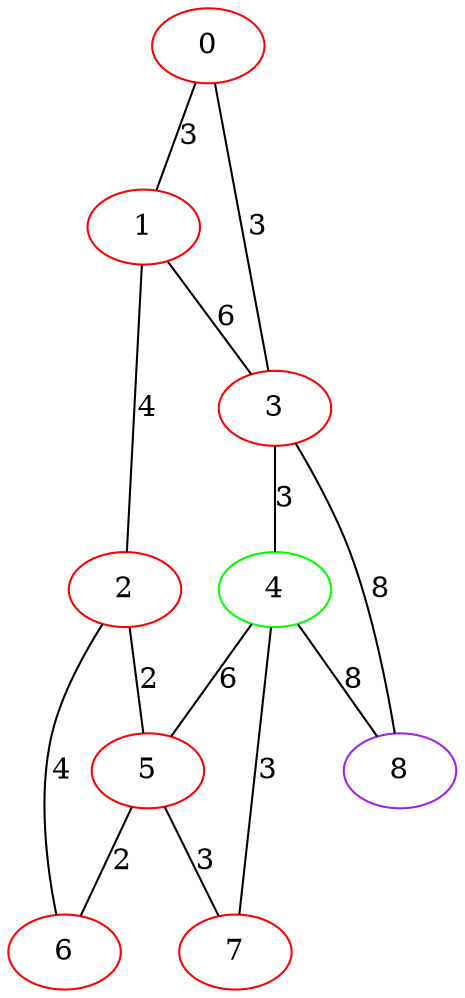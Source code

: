 graph "" {
0 [color=red, weight=1];
1 [color=red, weight=1];
2 [color=red, weight=1];
3 [color=red, weight=1];
4 [color=green, weight=2];
5 [color=red, weight=1];
6 [color=red, weight=1];
7 [color=red, weight=1];
8 [color=purple, weight=4];
0 -- 1  [key=0, label=3];
0 -- 3  [key=0, label=3];
1 -- 2  [key=0, label=4];
1 -- 3  [key=0, label=6];
2 -- 5  [key=0, label=2];
2 -- 6  [key=0, label=4];
3 -- 4  [key=0, label=3];
3 -- 8  [key=0, label=8];
4 -- 8  [key=0, label=8];
4 -- 5  [key=0, label=6];
4 -- 7  [key=0, label=3];
5 -- 6  [key=0, label=2];
5 -- 7  [key=0, label=3];
}
